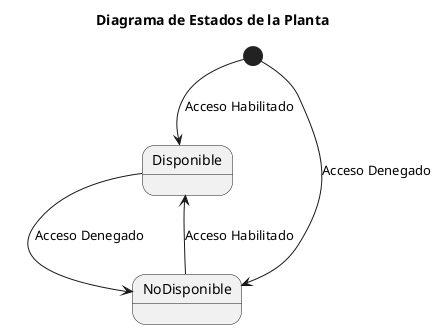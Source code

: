 @startuml Diagrama_de_Estados

title Diagrama de Estados de la Planta

skinparam {
    NoteBackgroundColor #whiteSmoke
}

hide empty members

[*] --> Disponible : Acceso Habilitado
[*] --> NoDisponible : Acceso Denegado
Disponible --> NoDisponible : Acceso Denegado
NoDisponible --> Disponible : Acceso Habilitado

@enduml
